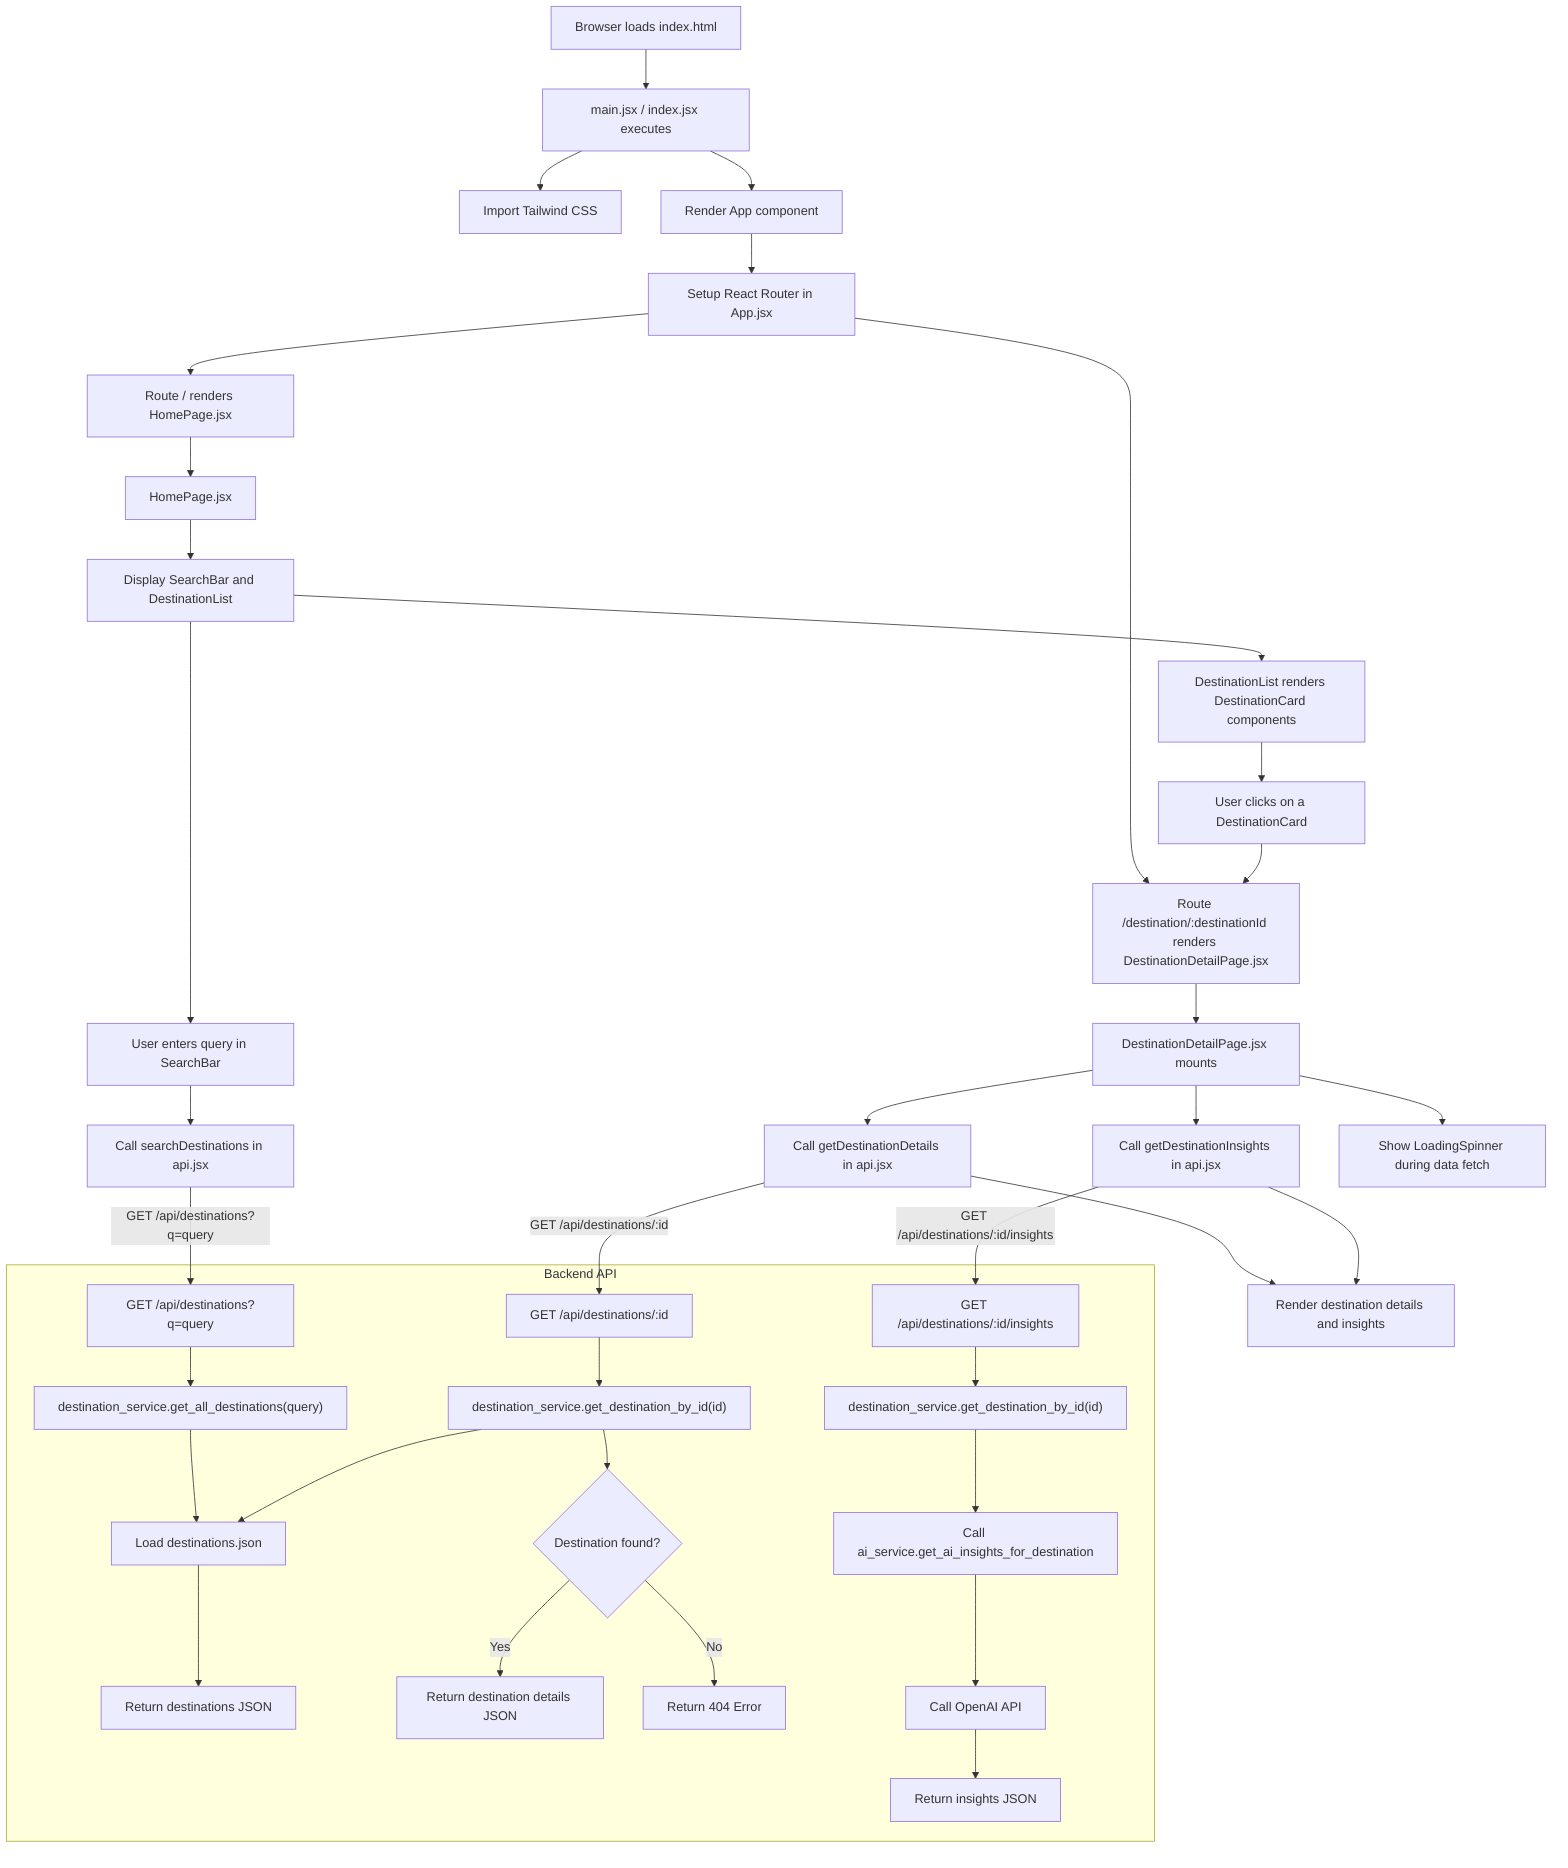 flowchart TD
    %% Frontend Initialization & Routing
    A["Browser loads index.html"] --> B["main.jsx / index.jsx executes"]
    B --> C["Import Tailwind CSS"]
    B --> D["Render App component"]
    D --> E["Setup React Router in App.jsx"]
    E --> F["Route / renders HomePage.jsx"]
    E --> G["Route /destination/:destinationId renders DestinationDetailPage.jsx"]

    %% HomePage Flow
    F --> H["HomePage.jsx"]
    H --> I["Display SearchBar and DestinationList"]
    I --> J["User enters query in SearchBar"]
    J --> K["Call searchDestinations in api.jsx"]

    %% Destination Card Navigation
    I --> L["DestinationList renders DestinationCard components"]
    L --> M["User clicks on a DestinationCard"]
    M --> G

    %% DestinationDetailPage Flow
    G --> N["DestinationDetailPage.jsx mounts"]
    N --> O["Call getDestinationDetails in api.jsx"]
    N --> P["Call getDestinationInsights in api.jsx"]
    N --> Q["Show LoadingSpinner during data fetch"]
    O & P --> R["Render destination details and insights"]

    %% Backend API Endpoints
    subgraph API ["Backend API"]
      S["GET /api/destinations?q=query"] --> T["destination_service.get_all_destinations(query)"]
      T --> U["Load destinations.json"]
      U --> V["Return destinations JSON"]

      W["GET /api/destinations/:id"] --> X["destination_service.get_destination_by_id(id)"]
      X --> U
      X --> Y{"Destination found?"}
      Y -- Yes --> Z["Return destination details JSON"]
      Y -- No --> AA["Return 404 Error"]

      AB["GET /api/destinations/:id/insights"] --> AC["destination_service.get_destination_by_id(id)"]
      AC --> AD["Call ai_service.get_ai_insights_for_destination"]
      AD --> AE["Call OpenAI API"]
      AE --> AF["Return insights JSON"]
    end

    %% Linking Frontend API calls to Backend Endpoints
    K -- "GET /api/destinations?q=query" --> S
    O -- "GET /api/destinations/:id" --> W
    P -- "GET /api/destinations/:id/insights" --> AB